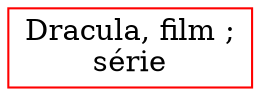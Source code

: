 // Notice UMLRM0180
digraph UMLRM0180 {
	node [align=left shape=rect]
	size="20,20"
	rankdir=BT
	UMLRM0180 [label="Dracula, film ;
série" color=red]
}
